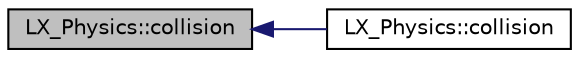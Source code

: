 digraph "LX_Physics::collision"
{
  edge [fontname="Helvetica",fontsize="10",labelfontname="Helvetica",labelfontsize="10"];
  node [fontname="Helvetica",fontsize="10",shape=record];
  rankdir="LR";
  Node1 [label="LX_Physics::collision",height=0.2,width=0.4,color="black", fillcolor="grey75", style="filled" fontcolor="black"];
  Node1 -> Node2 [dir="back",color="midnightblue",fontsize="10",style="solid",fontname="Helvetica"];
  Node2 [label="LX_Physics::collision",height=0.2,width=0.4,color="black", fillcolor="white", style="filled",URL="$namespace_l_x___physics.html#a347e2217e3a19c96a657aea97804a816"];
}
